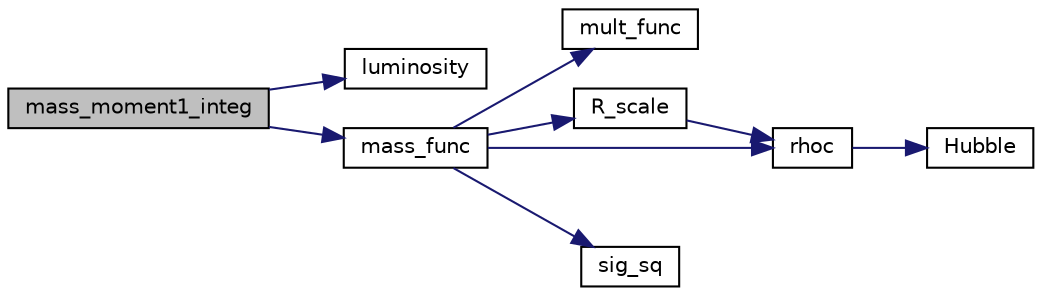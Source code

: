 digraph "mass_moment1_integ"
{
 // LATEX_PDF_SIZE
  edge [fontname="Helvetica",fontsize="10",labelfontname="Helvetica",labelfontsize="10"];
  node [fontname="Helvetica",fontsize="10",shape=record];
  rankdir="LR";
  Node1 [label="mass_moment1_integ",height=0.2,width=0.4,color="black", fillcolor="grey75", style="filled", fontcolor="black",tooltip="Compute the first luminosityy-weighted mass moment."];
  Node1 -> Node2 [color="midnightblue",fontsize="10",style="solid",fontname="Helvetica"];
  Node2 [label="luminosity",height=0.2,width=0.4,color="black", fillcolor="white", style="filled",URL="$d7/d10/line__ingredients_8c.html#a1d5765167555f21d8ae5eba187eb2aa8",tooltip="Compute the line specific luminosity in unit of solar luminosity For CO ladder, I am using the fits i..."];
  Node1 -> Node3 [color="midnightblue",fontsize="10",style="solid",fontname="Helvetica"];
  Node3 [label="mass_func",height=0.2,width=0.4,color="black", fillcolor="white", style="filled",URL="$d7/d10/line__ingredients_8c.html#a2ca7a5add6fca8bd94165085f351f702",tooltip="Compute the halo mass function for Press-Schechter, Sheth-Tormen and Tinker models see Pillepich et a..."];
  Node3 -> Node4 [color="midnightblue",fontsize="10",style="solid",fontname="Helvetica"];
  Node4 [label="mult_func",height=0.2,width=0.4,color="black", fillcolor="white", style="filled",URL="$d7/d10/line__ingredients_8c.html#ae44a16b587a91c0ea92dea263d20a5be",tooltip="Compute the multiplicity function needed to compute the halo mass function Three models are implement..."];
  Node3 -> Node5 [color="midnightblue",fontsize="10",style="solid",fontname="Helvetica"];
  Node5 [label="R_scale",height=0.2,width=0.4,color="black", fillcolor="white", style="filled",URL="$d6/d32/cosmology_8c.html#a7558ae7e109dad93059a1f88b2b4861f",tooltip="Compute the Lagrangian radius of halos in unit of 1/Mpc^3 , fixing z=0."];
  Node5 -> Node6 [color="midnightblue",fontsize="10",style="solid",fontname="Helvetica"];
  Node6 [label="rhoc",height=0.2,width=0.4,color="black", fillcolor="white", style="filled",URL="$d6/d32/cosmology_8c.html#a01ee8bb070f25ca114ae5d0b52d200a7",tooltip="Compute the critical density in unit of M_sun/Mpc^3."];
  Node6 -> Node7 [color="midnightblue",fontsize="10",style="solid",fontname="Helvetica"];
  Node7 [label="Hubble",height=0.2,width=0.4,color="black", fillcolor="white", style="filled",URL="$d6/d32/cosmology_8c.html#a888cc1795beb4c48fe8eb3d196e9c54a",tooltip="Compute the the hubble rate (exactly the quantity defined by CLASS as index_bg_H in the background mo..."];
  Node3 -> Node6 [color="midnightblue",fontsize="10",style="solid",fontname="Helvetica"];
  Node3 -> Node8 [color="midnightblue",fontsize="10",style="solid",fontname="Helvetica"];
  Node8 [label="sig_sq",height=0.2,width=0.4,color="black", fillcolor="white", style="filled",URL="$d6/d32/cosmology_8c.html#a3bfa0655596343cf7a7114f55ff8d754",tooltip="Compute variance of smoothed matter density fluctuations."];
}
